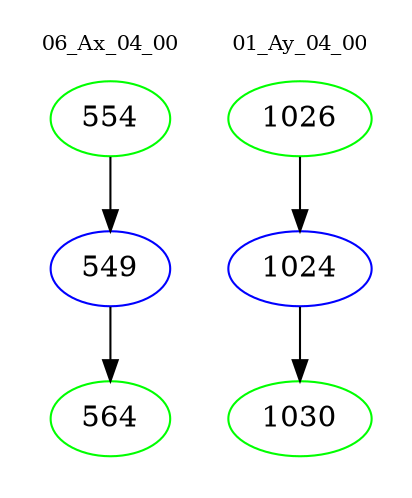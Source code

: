 digraph{
subgraph cluster_0 {
color = white
label = "06_Ax_04_00";
fontsize=10;
T0_554 [label="554", color="green"]
T0_554 -> T0_549 [color="black"]
T0_549 [label="549", color="blue"]
T0_549 -> T0_564 [color="black"]
T0_564 [label="564", color="green"]
}
subgraph cluster_1 {
color = white
label = "01_Ay_04_00";
fontsize=10;
T1_1026 [label="1026", color="green"]
T1_1026 -> T1_1024 [color="black"]
T1_1024 [label="1024", color="blue"]
T1_1024 -> T1_1030 [color="black"]
T1_1030 [label="1030", color="green"]
}
}
